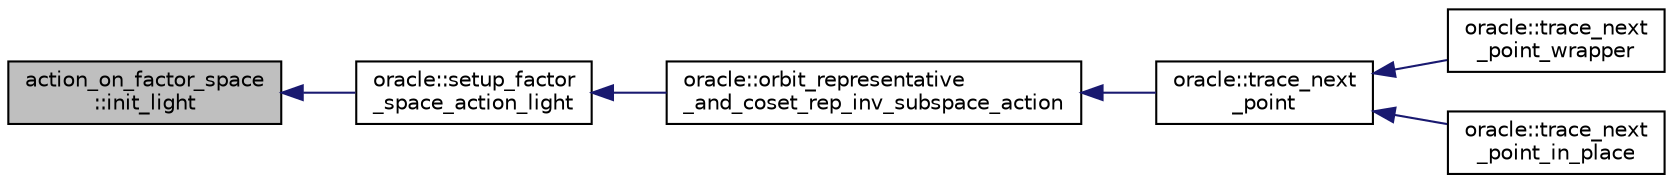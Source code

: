 digraph "action_on_factor_space::init_light"
{
  edge [fontname="Helvetica",fontsize="10",labelfontname="Helvetica",labelfontsize="10"];
  node [fontname="Helvetica",fontsize="10",shape=record];
  rankdir="LR";
  Node1012 [label="action_on_factor_space\l::init_light",height=0.2,width=0.4,color="black", fillcolor="grey75", style="filled", fontcolor="black"];
  Node1012 -> Node1013 [dir="back",color="midnightblue",fontsize="10",style="solid",fontname="Helvetica"];
  Node1013 [label="oracle::setup_factor\l_space_action_light",height=0.2,width=0.4,color="black", fillcolor="white", style="filled",URL="$d7/da7/classoracle.html#aaa6ca8694ae3452bc3ca812cbcc80fc7"];
  Node1013 -> Node1014 [dir="back",color="midnightblue",fontsize="10",style="solid",fontname="Helvetica"];
  Node1014 [label="oracle::orbit_representative\l_and_coset_rep_inv_subspace_action",height=0.2,width=0.4,color="black", fillcolor="white", style="filled",URL="$d7/da7/classoracle.html#a5a4d27cde89e99450305410536b51915"];
  Node1014 -> Node1015 [dir="back",color="midnightblue",fontsize="10",style="solid",fontname="Helvetica"];
  Node1015 [label="oracle::trace_next\l_point",height=0.2,width=0.4,color="black", fillcolor="white", style="filled",URL="$d7/da7/classoracle.html#ae86c3f9d4b95b5a6e88ee0959942ecde"];
  Node1015 -> Node1016 [dir="back",color="midnightblue",fontsize="10",style="solid",fontname="Helvetica"];
  Node1016 [label="oracle::trace_next\l_point_wrapper",height=0.2,width=0.4,color="black", fillcolor="white", style="filled",URL="$d7/da7/classoracle.html#a33e1e9e4dde6fbecd7ae858576a7132f"];
  Node1015 -> Node1017 [dir="back",color="midnightblue",fontsize="10",style="solid",fontname="Helvetica"];
  Node1017 [label="oracle::trace_next\l_point_in_place",height=0.2,width=0.4,color="black", fillcolor="white", style="filled",URL="$d7/da7/classoracle.html#a4dbea33418d5c0f550a960a5c83194a5"];
}
